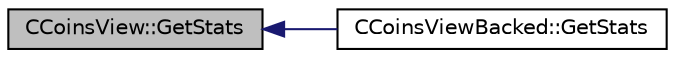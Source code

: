 digraph "CCoinsView::GetStats"
{
  edge [fontname="Helvetica",fontsize="10",labelfontname="Helvetica",labelfontsize="10"];
  node [fontname="Helvetica",fontsize="10",shape=record];
  rankdir="LR";
  Node23 [label="CCoinsView::GetStats",height=0.2,width=0.4,color="black", fillcolor="grey75", style="filled", fontcolor="black"];
  Node23 -> Node24 [dir="back",color="midnightblue",fontsize="10",style="solid",fontname="Helvetica"];
  Node24 [label="CCoinsViewBacked::GetStats",height=0.2,width=0.4,color="black", fillcolor="white", style="filled",URL="$class_c_coins_view_backed.html#aa787da5760afa843d32764b70420b2d6",tooltip="Calculate statistics about the unspent transaction output set. "];
}

